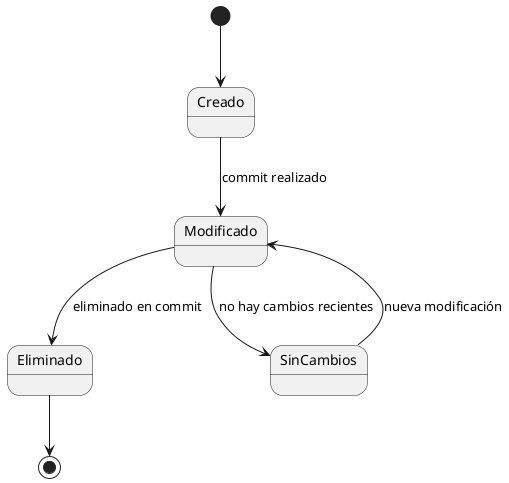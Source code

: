 @startuml
[*] --> Creado
Creado --> Modificado : commit realizado
Modificado --> Eliminado : eliminado en commit
Modificado --> SinCambios : no hay cambios recientes
SinCambios --> Modificado : nueva modificación
Eliminado --> [*]
@enduml